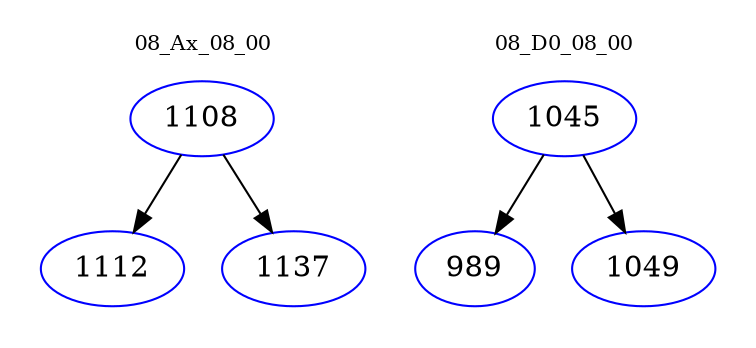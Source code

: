 digraph{
subgraph cluster_0 {
color = white
label = "08_Ax_08_00";
fontsize=10;
T0_1108 [label="1108", color="blue"]
T0_1108 -> T0_1112 [color="black"]
T0_1112 [label="1112", color="blue"]
T0_1108 -> T0_1137 [color="black"]
T0_1137 [label="1137", color="blue"]
}
subgraph cluster_1 {
color = white
label = "08_D0_08_00";
fontsize=10;
T1_1045 [label="1045", color="blue"]
T1_1045 -> T1_989 [color="black"]
T1_989 [label="989", color="blue"]
T1_1045 -> T1_1049 [color="black"]
T1_1049 [label="1049", color="blue"]
}
}
